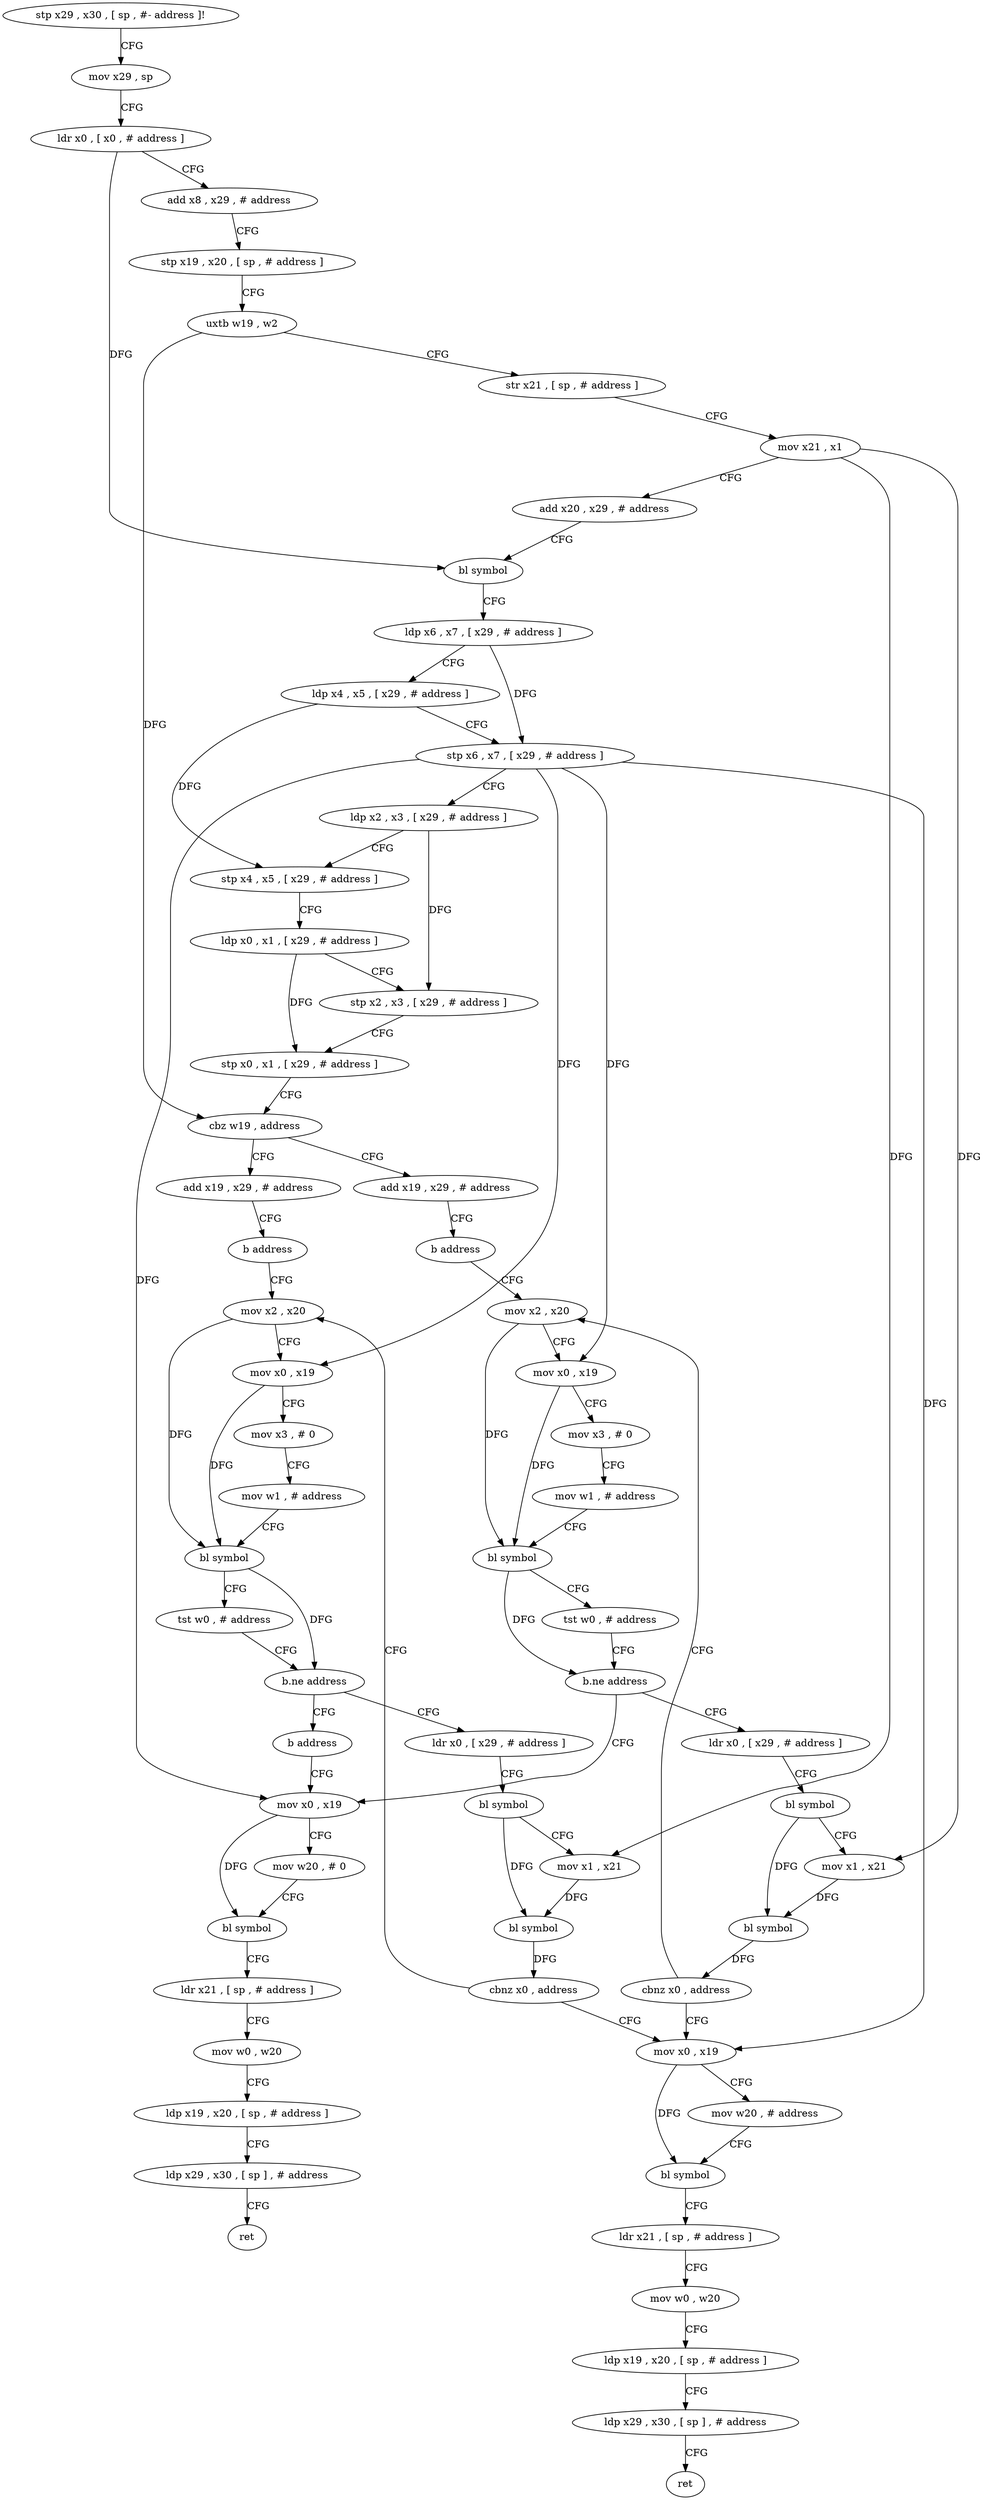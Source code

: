 digraph "func" {
"87728" [label = "stp x29 , x30 , [ sp , #- address ]!" ]
"87732" [label = "mov x29 , sp" ]
"87736" [label = "ldr x0 , [ x0 , # address ]" ]
"87740" [label = "add x8 , x29 , # address" ]
"87744" [label = "stp x19 , x20 , [ sp , # address ]" ]
"87748" [label = "uxtb w19 , w2" ]
"87752" [label = "str x21 , [ sp , # address ]" ]
"87756" [label = "mov x21 , x1" ]
"87760" [label = "add x20 , x29 , # address" ]
"87764" [label = "bl symbol" ]
"87768" [label = "ldp x6 , x7 , [ x29 , # address ]" ]
"87772" [label = "ldp x4 , x5 , [ x29 , # address ]" ]
"87776" [label = "stp x6 , x7 , [ x29 , # address ]" ]
"87780" [label = "ldp x2 , x3 , [ x29 , # address ]" ]
"87784" [label = "stp x4 , x5 , [ x29 , # address ]" ]
"87788" [label = "ldp x0 , x1 , [ x29 , # address ]" ]
"87792" [label = "stp x2 , x3 , [ x29 , # address ]" ]
"87796" [label = "stp x0 , x1 , [ x29 , # address ]" ]
"87800" [label = "cbz w19 , address" ]
"87896" [label = "add x19 , x29 , # address" ]
"87804" [label = "add x19 , x29 , # address" ]
"87900" [label = "b address" ]
"87924" [label = "mov x2 , x20" ]
"87808" [label = "b address" ]
"87836" [label = "mov x2 , x20" ]
"87928" [label = "mov x0 , x19" ]
"87932" [label = "mov x3 , # 0" ]
"87936" [label = "mov w1 , # address" ]
"87940" [label = "bl symbol" ]
"87944" [label = "tst w0 , # address" ]
"87948" [label = "b.ne address" ]
"87904" [label = "ldr x0 , [ x29 , # address ]" ]
"87952" [label = "b address" ]
"87840" [label = "mov x0 , x19" ]
"87844" [label = "mov x3 , # 0" ]
"87848" [label = "mov w1 , # address" ]
"87852" [label = "bl symbol" ]
"87856" [label = "tst w0 , # address" ]
"87860" [label = "b.ne address" ]
"87816" [label = "ldr x0 , [ x29 , # address ]" ]
"87864" [label = "mov x0 , x19" ]
"87908" [label = "bl symbol" ]
"87912" [label = "mov x1 , x21" ]
"87916" [label = "bl symbol" ]
"87920" [label = "cbnz x0 , address" ]
"87960" [label = "mov x0 , x19" ]
"87820" [label = "bl symbol" ]
"87824" [label = "mov x1 , x21" ]
"87828" [label = "bl symbol" ]
"87832" [label = "cbnz x0 , address" ]
"87868" [label = "mov w20 , # 0" ]
"87872" [label = "bl symbol" ]
"87876" [label = "ldr x21 , [ sp , # address ]" ]
"87880" [label = "mov w0 , w20" ]
"87884" [label = "ldp x19 , x20 , [ sp , # address ]" ]
"87888" [label = "ldp x29 , x30 , [ sp ] , # address" ]
"87892" [label = "ret" ]
"87964" [label = "mov w20 , # address" ]
"87968" [label = "bl symbol" ]
"87972" [label = "ldr x21 , [ sp , # address ]" ]
"87976" [label = "mov w0 , w20" ]
"87980" [label = "ldp x19 , x20 , [ sp , # address ]" ]
"87984" [label = "ldp x29 , x30 , [ sp ] , # address" ]
"87988" [label = "ret" ]
"87728" -> "87732" [ label = "CFG" ]
"87732" -> "87736" [ label = "CFG" ]
"87736" -> "87740" [ label = "CFG" ]
"87736" -> "87764" [ label = "DFG" ]
"87740" -> "87744" [ label = "CFG" ]
"87744" -> "87748" [ label = "CFG" ]
"87748" -> "87752" [ label = "CFG" ]
"87748" -> "87800" [ label = "DFG" ]
"87752" -> "87756" [ label = "CFG" ]
"87756" -> "87760" [ label = "CFG" ]
"87756" -> "87912" [ label = "DFG" ]
"87756" -> "87824" [ label = "DFG" ]
"87760" -> "87764" [ label = "CFG" ]
"87764" -> "87768" [ label = "CFG" ]
"87768" -> "87772" [ label = "CFG" ]
"87768" -> "87776" [ label = "DFG" ]
"87772" -> "87776" [ label = "CFG" ]
"87772" -> "87784" [ label = "DFG" ]
"87776" -> "87780" [ label = "CFG" ]
"87776" -> "87928" [ label = "DFG" ]
"87776" -> "87840" [ label = "DFG" ]
"87776" -> "87864" [ label = "DFG" ]
"87776" -> "87960" [ label = "DFG" ]
"87780" -> "87784" [ label = "CFG" ]
"87780" -> "87792" [ label = "DFG" ]
"87784" -> "87788" [ label = "CFG" ]
"87788" -> "87792" [ label = "CFG" ]
"87788" -> "87796" [ label = "DFG" ]
"87792" -> "87796" [ label = "CFG" ]
"87796" -> "87800" [ label = "CFG" ]
"87800" -> "87896" [ label = "CFG" ]
"87800" -> "87804" [ label = "CFG" ]
"87896" -> "87900" [ label = "CFG" ]
"87804" -> "87808" [ label = "CFG" ]
"87900" -> "87924" [ label = "CFG" ]
"87924" -> "87928" [ label = "CFG" ]
"87924" -> "87940" [ label = "DFG" ]
"87808" -> "87836" [ label = "CFG" ]
"87836" -> "87840" [ label = "CFG" ]
"87836" -> "87852" [ label = "DFG" ]
"87928" -> "87932" [ label = "CFG" ]
"87928" -> "87940" [ label = "DFG" ]
"87932" -> "87936" [ label = "CFG" ]
"87936" -> "87940" [ label = "CFG" ]
"87940" -> "87944" [ label = "CFG" ]
"87940" -> "87948" [ label = "DFG" ]
"87944" -> "87948" [ label = "CFG" ]
"87948" -> "87904" [ label = "CFG" ]
"87948" -> "87952" [ label = "CFG" ]
"87904" -> "87908" [ label = "CFG" ]
"87952" -> "87864" [ label = "CFG" ]
"87840" -> "87844" [ label = "CFG" ]
"87840" -> "87852" [ label = "DFG" ]
"87844" -> "87848" [ label = "CFG" ]
"87848" -> "87852" [ label = "CFG" ]
"87852" -> "87856" [ label = "CFG" ]
"87852" -> "87860" [ label = "DFG" ]
"87856" -> "87860" [ label = "CFG" ]
"87860" -> "87816" [ label = "CFG" ]
"87860" -> "87864" [ label = "CFG" ]
"87816" -> "87820" [ label = "CFG" ]
"87864" -> "87868" [ label = "CFG" ]
"87864" -> "87872" [ label = "DFG" ]
"87908" -> "87912" [ label = "CFG" ]
"87908" -> "87916" [ label = "DFG" ]
"87912" -> "87916" [ label = "DFG" ]
"87916" -> "87920" [ label = "DFG" ]
"87920" -> "87960" [ label = "CFG" ]
"87920" -> "87924" [ label = "CFG" ]
"87960" -> "87964" [ label = "CFG" ]
"87960" -> "87968" [ label = "DFG" ]
"87820" -> "87824" [ label = "CFG" ]
"87820" -> "87828" [ label = "DFG" ]
"87824" -> "87828" [ label = "DFG" ]
"87828" -> "87832" [ label = "DFG" ]
"87832" -> "87960" [ label = "CFG" ]
"87832" -> "87836" [ label = "CFG" ]
"87868" -> "87872" [ label = "CFG" ]
"87872" -> "87876" [ label = "CFG" ]
"87876" -> "87880" [ label = "CFG" ]
"87880" -> "87884" [ label = "CFG" ]
"87884" -> "87888" [ label = "CFG" ]
"87888" -> "87892" [ label = "CFG" ]
"87964" -> "87968" [ label = "CFG" ]
"87968" -> "87972" [ label = "CFG" ]
"87972" -> "87976" [ label = "CFG" ]
"87976" -> "87980" [ label = "CFG" ]
"87980" -> "87984" [ label = "CFG" ]
"87984" -> "87988" [ label = "CFG" ]
}
